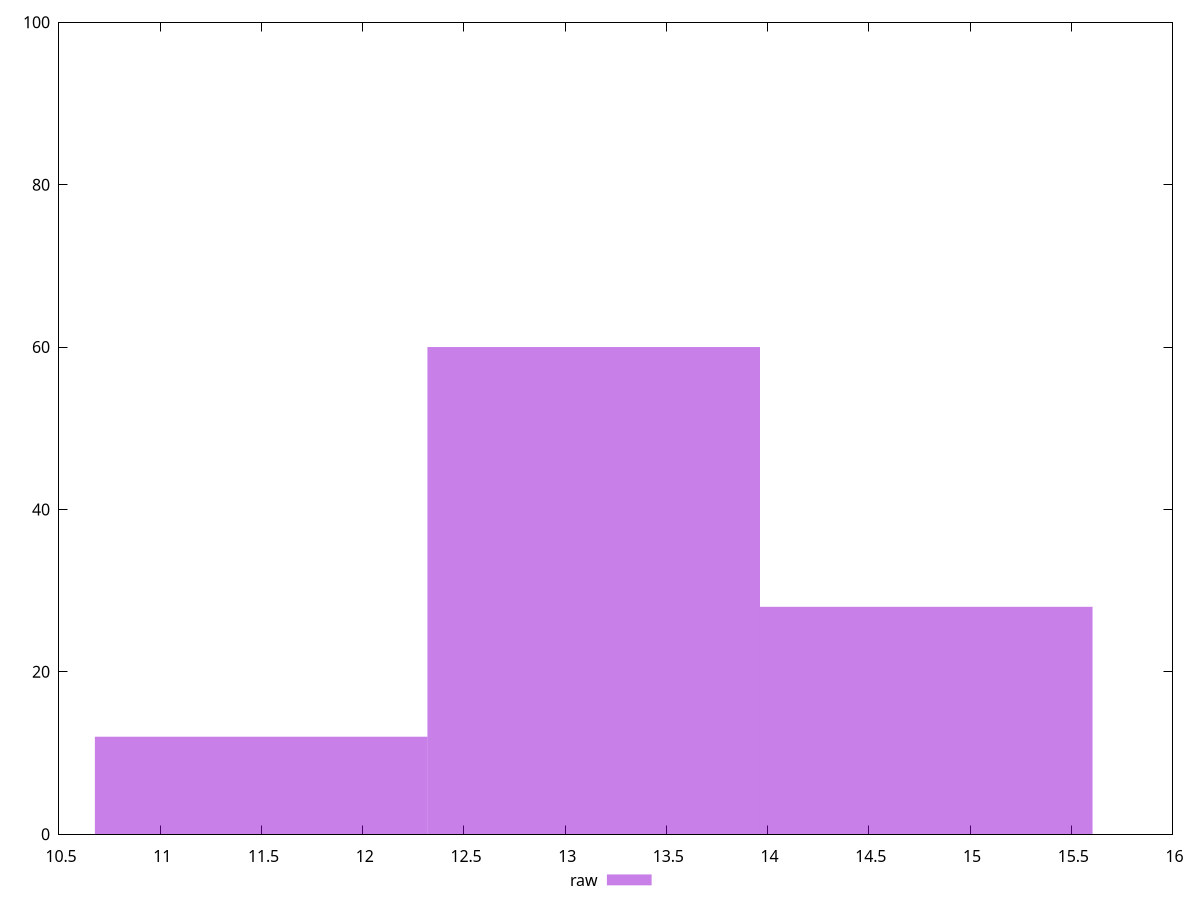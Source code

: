 reset
set terminal svg size 640, 490 enhanced background rgb 'white'
set output "report_00007_2020-12-11T15:55:29.892Z/bootup-time/samples/pages+cached+noexternal+nojs/raw/histogram.svg"

$raw <<EOF
13.141155957491147 60
14.783800452177541 28
11.498511462804753 12
EOF

set key outside below
set boxwidth 1.6426444946863934
set yrange [0:100]
set style fill transparent solid 0.5 noborder

plot \
  $raw title "raw" with boxes, \


reset